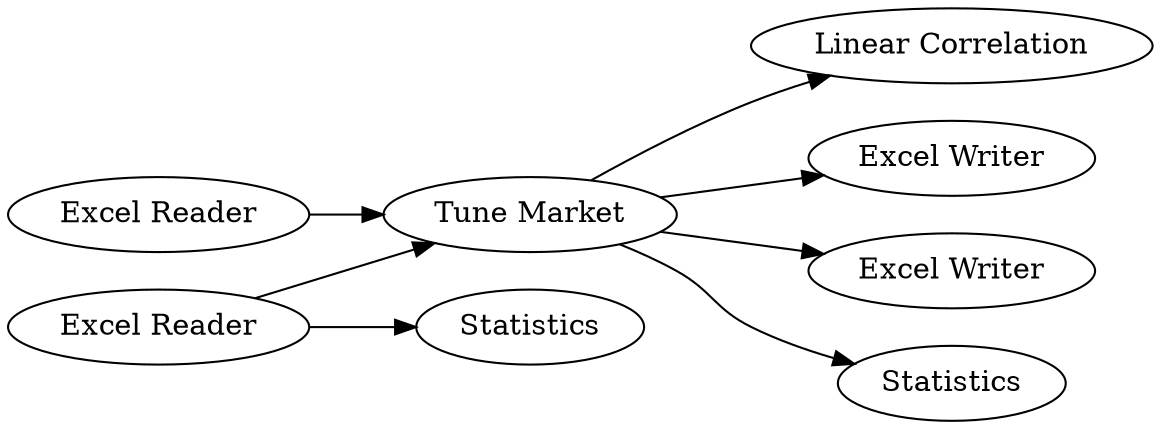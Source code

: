 digraph {
	61 -> 130
	129 -> 63
	129 -> 61
	61 -> 132
	61 -> 131
	61 -> 64
	128 -> 61
	64 [label=Statistics]
	131 [label="Excel Writer"]
	129 [label="Excel Reader"]
	61 [label="Tune Market"]
	130 [label="Linear Correlation"]
	63 [label=Statistics]
	128 [label="Excel Reader"]
	132 [label="Excel Writer"]
	rankdir=LR
}
